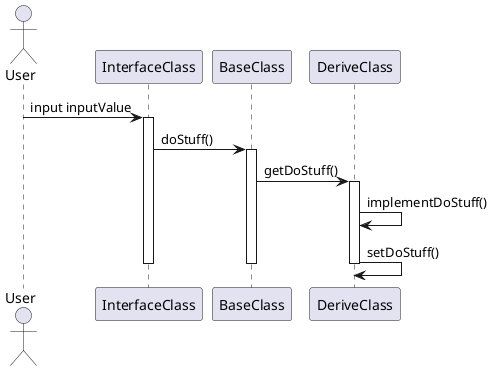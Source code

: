 @startuml C++ LIBRARY SEQUENCE DIAGRAM

actor User
participant InterfaceClass
participant BaseClass
participant DeriveClass

' User -> EscryptCryptoAdapter: input parentKey
' activate EscryptCryptoAdapter
' EscryptCryptoAdapter -> EscryptECC: deriveKey()
' activate EscryptECC
' EscryptECC -> EscryptECC: generateKey()
' EscryptECC -> EscryptECC: mulWithNumber()
' EscryptECC -> EscryptECC: addWithPoint()
' EscryptECC -> EscryptCryptoAdapter: deriveKey()
' deactivate EscryptECC
' EscryptCryptoAdapter -> User : Derived Key or errorCode
' deactivate EscryptCryptoAdapter

User -> InterfaceClass: input inputValue
activate InterfaceClass
InterfaceClass -> BaseClass: doStuff()
activate BaseClass
BaseClass -> DeriveClass : getDoStuff()
activate DeriveClass
DeriveClass -> DeriveClass: implementDoStuff()
DeriveClass -> DeriveClass: setDoStuff()

deactivate DeriveClass
deactivate BaseClass
deactivate InterfaceClass

@enduml